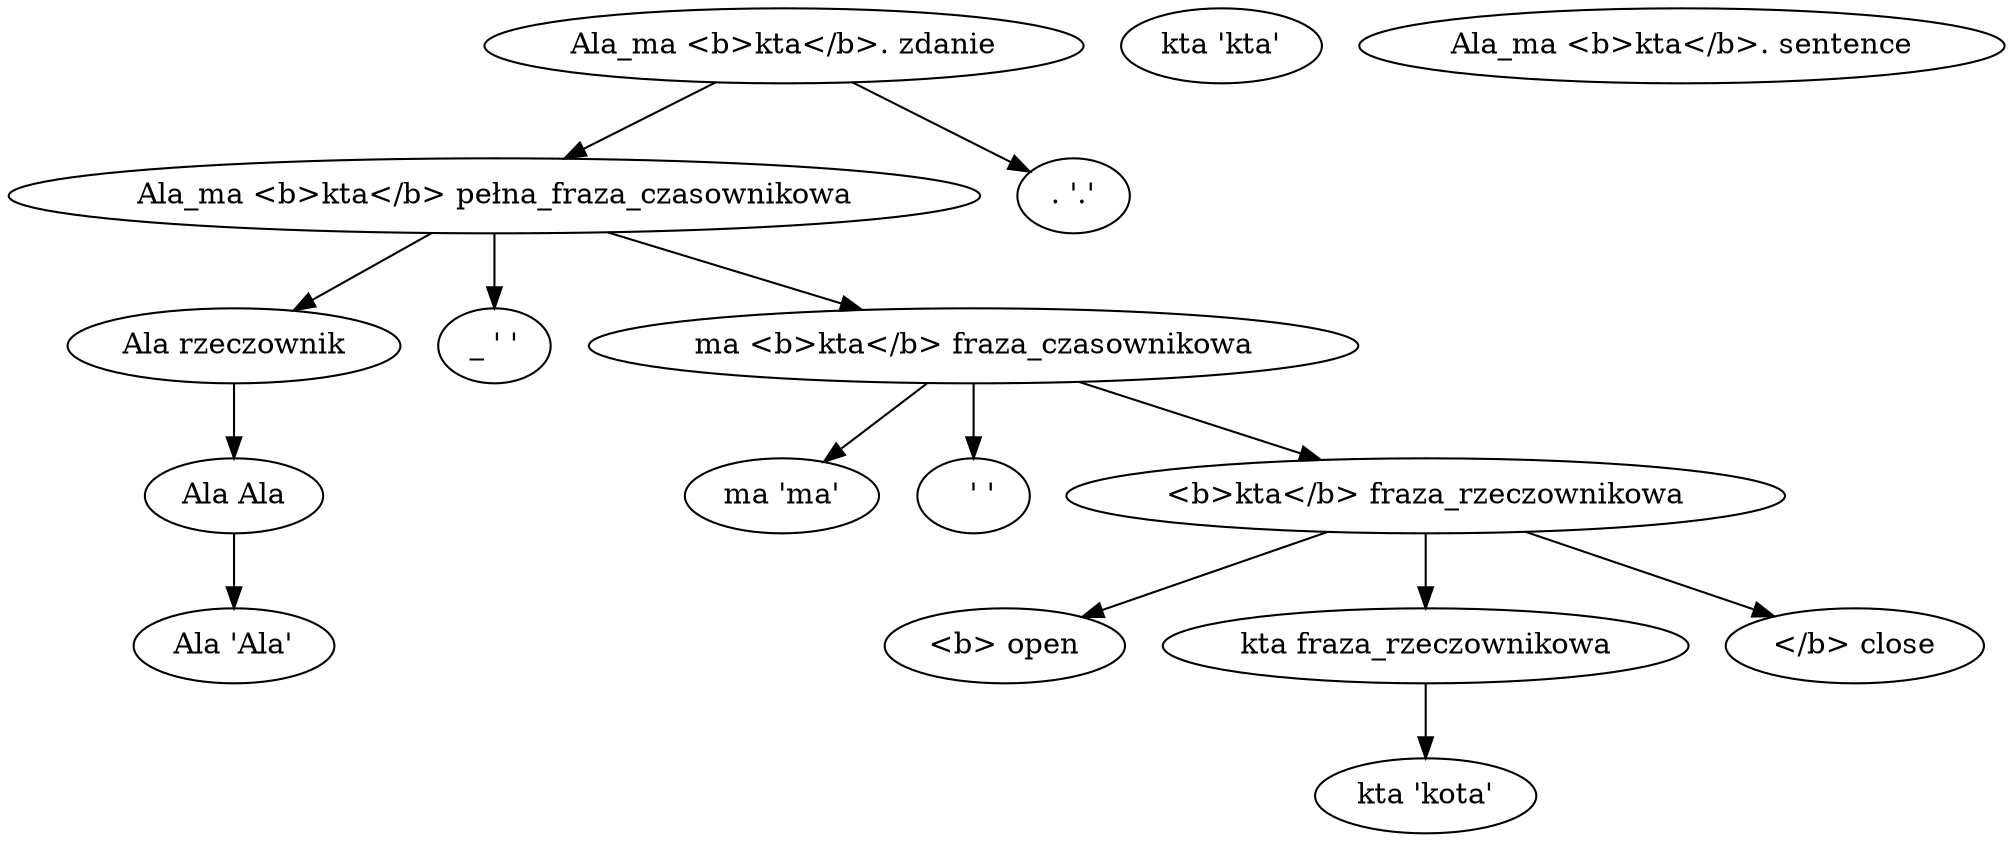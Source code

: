 digraph g {
	node [label="\N"];
	graph [rankdir=TB];
	1 [label="Ala 'Ala'"];
	2 [label="Ala Ala"];
	3 [label="Ala rzeczownik"];
	4 [label="_ ' '"];
	5 [label="ma 'ma'"];
	6 [label="&nbsp; ' '"];
	7 [label="<b> open"];
	8 [label="kta 'kta'"];
	9 [label="kta 'kota'"];
	10 [label="kta fraza_rzeczownikowa"];
	11 [label="</b> close"];
	12 [label="<b>kta</b> fraza_rzeczownikowa"];
	13 [label="ma&nbsp;<b>kta</b> fraza_czasownikowa"];
	14 [label="Ala_ma&nbsp;<b>kta</b> pełna_fraza_czasownikowa"];
	15 [label=". '.'"];
	16 [label="Ala_ma&nbsp;<b>kta</b>. sentence"];
	17 [label="Ala_ma&nbsp;<b>kta</b>. zdanie"];
	2 -> 1;
	3 -> 2;
	10 -> 9;
	12 -> 7;
	12 -> 10;
	12 -> 11;
	13 -> 5;
	13 -> 6;
	13 -> 12;
	14 -> 3;
	14 -> 4;
	14 -> 13;
	17 -> 14;
	17 -> 15;
}

